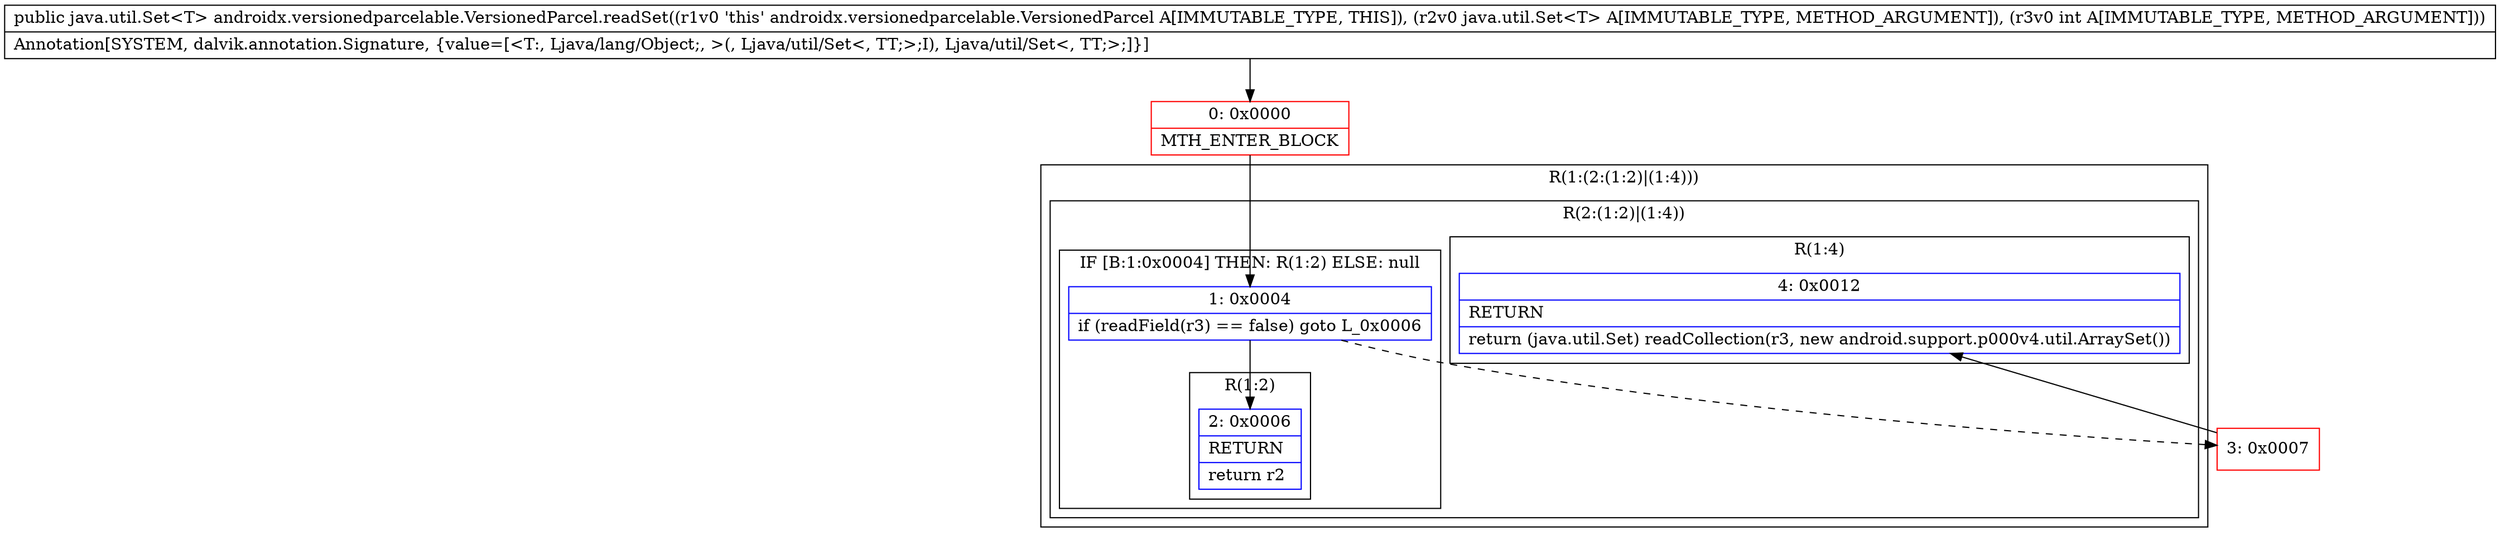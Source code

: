 digraph "CFG forandroidx.versionedparcelable.VersionedParcel.readSet(Ljava\/util\/Set;I)Ljava\/util\/Set;" {
subgraph cluster_Region_231928288 {
label = "R(1:(2:(1:2)|(1:4)))";
node [shape=record,color=blue];
subgraph cluster_Region_467472063 {
label = "R(2:(1:2)|(1:4))";
node [shape=record,color=blue];
subgraph cluster_IfRegion_1230581948 {
label = "IF [B:1:0x0004] THEN: R(1:2) ELSE: null";
node [shape=record,color=blue];
Node_1 [shape=record,label="{1\:\ 0x0004|if (readField(r3) == false) goto L_0x0006\l}"];
subgraph cluster_Region_1222091967 {
label = "R(1:2)";
node [shape=record,color=blue];
Node_2 [shape=record,label="{2\:\ 0x0006|RETURN\l|return r2\l}"];
}
}
subgraph cluster_Region_1376784820 {
label = "R(1:4)";
node [shape=record,color=blue];
Node_4 [shape=record,label="{4\:\ 0x0012|RETURN\l|return (java.util.Set) readCollection(r3, new android.support.p000v4.util.ArraySet())\l}"];
}
}
}
Node_0 [shape=record,color=red,label="{0\:\ 0x0000|MTH_ENTER_BLOCK\l}"];
Node_3 [shape=record,color=red,label="{3\:\ 0x0007}"];
MethodNode[shape=record,label="{public java.util.Set\<T\> androidx.versionedparcelable.VersionedParcel.readSet((r1v0 'this' androidx.versionedparcelable.VersionedParcel A[IMMUTABLE_TYPE, THIS]), (r2v0 java.util.Set\<T\> A[IMMUTABLE_TYPE, METHOD_ARGUMENT]), (r3v0 int A[IMMUTABLE_TYPE, METHOD_ARGUMENT]))  | Annotation[SYSTEM, dalvik.annotation.Signature, \{value=[\<T:, Ljava\/lang\/Object;, \>(, Ljava\/util\/Set\<, TT;\>;I), Ljava\/util\/Set\<, TT;\>;]\}]\l}"];
MethodNode -> Node_0;
Node_1 -> Node_2;
Node_1 -> Node_3[style=dashed];
Node_0 -> Node_1;
Node_3 -> Node_4;
}

